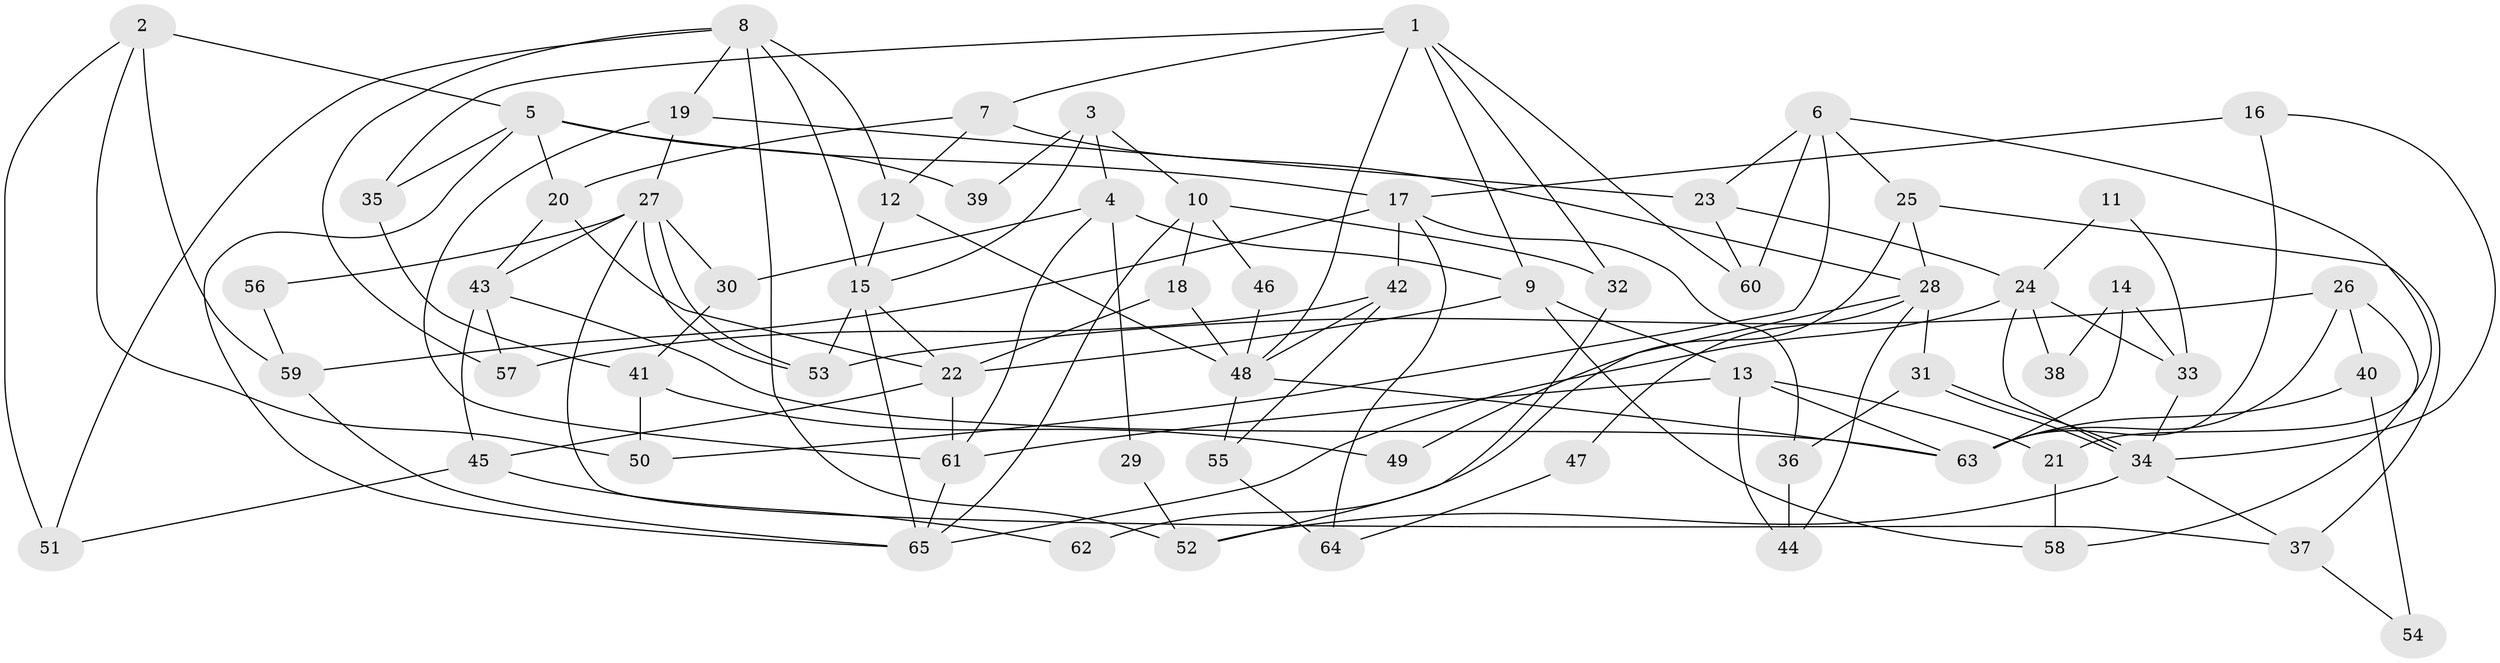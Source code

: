 // Generated by graph-tools (version 1.1) at 2025/26/03/09/25 03:26:16]
// undirected, 65 vertices, 130 edges
graph export_dot {
graph [start="1"]
  node [color=gray90,style=filled];
  1;
  2;
  3;
  4;
  5;
  6;
  7;
  8;
  9;
  10;
  11;
  12;
  13;
  14;
  15;
  16;
  17;
  18;
  19;
  20;
  21;
  22;
  23;
  24;
  25;
  26;
  27;
  28;
  29;
  30;
  31;
  32;
  33;
  34;
  35;
  36;
  37;
  38;
  39;
  40;
  41;
  42;
  43;
  44;
  45;
  46;
  47;
  48;
  49;
  50;
  51;
  52;
  53;
  54;
  55;
  56;
  57;
  58;
  59;
  60;
  61;
  62;
  63;
  64;
  65;
  1 -- 35;
  1 -- 9;
  1 -- 7;
  1 -- 32;
  1 -- 48;
  1 -- 60;
  2 -- 51;
  2 -- 59;
  2 -- 5;
  2 -- 50;
  3 -- 15;
  3 -- 10;
  3 -- 4;
  3 -- 39;
  4 -- 61;
  4 -- 9;
  4 -- 29;
  4 -- 30;
  5 -- 20;
  5 -- 17;
  5 -- 35;
  5 -- 39;
  5 -- 65;
  6 -- 60;
  6 -- 21;
  6 -- 23;
  6 -- 25;
  6 -- 50;
  7 -- 12;
  7 -- 20;
  7 -- 28;
  8 -- 15;
  8 -- 12;
  8 -- 19;
  8 -- 51;
  8 -- 52;
  8 -- 57;
  9 -- 22;
  9 -- 13;
  9 -- 58;
  10 -- 65;
  10 -- 32;
  10 -- 18;
  10 -- 46;
  11 -- 24;
  11 -- 33;
  12 -- 48;
  12 -- 15;
  13 -- 61;
  13 -- 21;
  13 -- 44;
  13 -- 63;
  14 -- 63;
  14 -- 33;
  14 -- 38;
  15 -- 65;
  15 -- 22;
  15 -- 53;
  16 -- 34;
  16 -- 63;
  16 -- 17;
  17 -- 36;
  17 -- 42;
  17 -- 59;
  17 -- 64;
  18 -- 48;
  18 -- 22;
  19 -- 27;
  19 -- 23;
  19 -- 61;
  20 -- 22;
  20 -- 43;
  21 -- 58;
  22 -- 61;
  22 -- 45;
  23 -- 24;
  23 -- 60;
  24 -- 34;
  24 -- 33;
  24 -- 38;
  24 -- 65;
  25 -- 28;
  25 -- 37;
  25 -- 49;
  26 -- 63;
  26 -- 53;
  26 -- 40;
  26 -- 58;
  27 -- 53;
  27 -- 53;
  27 -- 43;
  27 -- 30;
  27 -- 37;
  27 -- 56;
  28 -- 31;
  28 -- 44;
  28 -- 47;
  28 -- 62;
  29 -- 52;
  30 -- 41;
  31 -- 34;
  31 -- 34;
  31 -- 36;
  32 -- 52;
  33 -- 34;
  34 -- 37;
  34 -- 52;
  35 -- 41;
  36 -- 44;
  37 -- 54;
  40 -- 63;
  40 -- 54;
  41 -- 50;
  41 -- 49;
  42 -- 48;
  42 -- 55;
  42 -- 57;
  43 -- 57;
  43 -- 45;
  43 -- 63;
  45 -- 51;
  45 -- 62;
  46 -- 48;
  47 -- 64;
  48 -- 63;
  48 -- 55;
  55 -- 64;
  56 -- 59;
  59 -- 65;
  61 -- 65;
}
